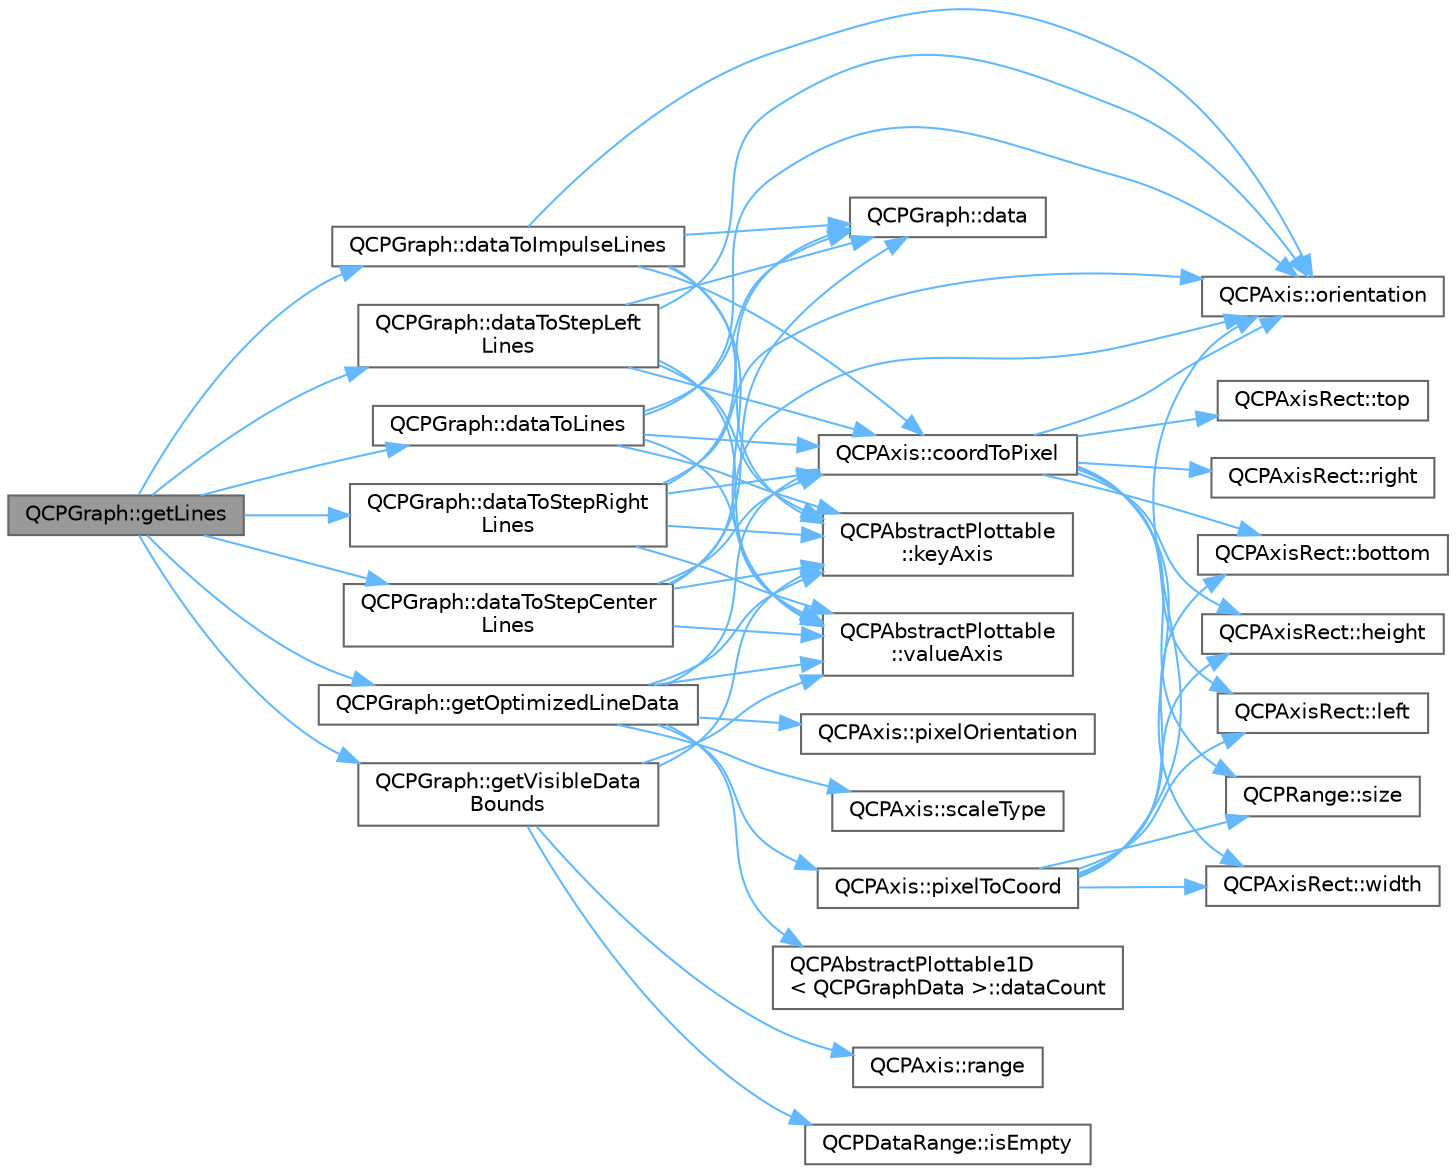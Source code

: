 digraph "QCPGraph::getLines"
{
 // LATEX_PDF_SIZE
  bgcolor="transparent";
  edge [fontname=Helvetica,fontsize=10,labelfontname=Helvetica,labelfontsize=10];
  node [fontname=Helvetica,fontsize=10,shape=box,height=0.2,width=0.4];
  rankdir="LR";
  Node1 [label="QCPGraph::getLines",height=0.2,width=0.4,color="gray40", fillcolor="grey60", style="filled", fontcolor="black",tooltip=" "];
  Node1 -> Node2 [color="steelblue1",style="solid"];
  Node2 [label="QCPGraph::dataToImpulseLines",height=0.2,width=0.4,color="grey40", fillcolor="white", style="filled",URL="$class_q_c_p_graph.html#a2a958a5c6a6e1e4a03556be88b6fe37e",tooltip=" "];
  Node2 -> Node3 [color="steelblue1",style="solid"];
  Node3 [label="QCPAxis::coordToPixel",height=0.2,width=0.4,color="grey40", fillcolor="white", style="filled",URL="$class_q_c_p_axis.html#af15d1b3a7f7e9b53d759d3ccff1fe4b4",tooltip=" "];
  Node3 -> Node4 [color="steelblue1",style="solid"];
  Node4 [label="QCPAxisRect::bottom",height=0.2,width=0.4,color="grey40", fillcolor="white", style="filled",URL="$class_q_c_p_axis_rect.html#acefdf1abaa8a8ab681e906cc2be9581e",tooltip=" "];
  Node3 -> Node5 [color="steelblue1",style="solid"];
  Node5 [label="QCPAxisRect::height",height=0.2,width=0.4,color="grey40", fillcolor="white", style="filled",URL="$class_q_c_p_axis_rect.html#acc4377809e79d9a089ab790f39429b0d",tooltip=" "];
  Node3 -> Node6 [color="steelblue1",style="solid"];
  Node6 [label="QCPAxisRect::left",height=0.2,width=0.4,color="grey40", fillcolor="white", style="filled",URL="$class_q_c_p_axis_rect.html#afb4a3de02046b20b9310bdb8fca781c3",tooltip=" "];
  Node3 -> Node7 [color="steelblue1",style="solid"];
  Node7 [label="QCPAxis::orientation",height=0.2,width=0.4,color="grey40", fillcolor="white", style="filled",URL="$class_q_c_p_axis.html#ab988ef4538e2655bb77bd138189cd42e",tooltip=" "];
  Node3 -> Node8 [color="steelblue1",style="solid"];
  Node8 [label="QCPAxisRect::right",height=0.2,width=0.4,color="grey40", fillcolor="white", style="filled",URL="$class_q_c_p_axis_rect.html#a3f819d4a1b2193723d1fdafc573eea10",tooltip=" "];
  Node3 -> Node9 [color="steelblue1",style="solid"];
  Node9 [label="QCPRange::size",height=0.2,width=0.4,color="grey40", fillcolor="white", style="filled",URL="$class_q_c_p_range.html#a62326e7cc4316b96df6a60813230e63f",tooltip=" "];
  Node3 -> Node10 [color="steelblue1",style="solid"];
  Node10 [label="QCPAxisRect::top",height=0.2,width=0.4,color="grey40", fillcolor="white", style="filled",URL="$class_q_c_p_axis_rect.html#a45dbad181cbb9f09d068dbb76c817c95",tooltip=" "];
  Node3 -> Node11 [color="steelblue1",style="solid"];
  Node11 [label="QCPAxisRect::width",height=0.2,width=0.4,color="grey40", fillcolor="white", style="filled",URL="$class_q_c_p_axis_rect.html#a204645398a4f9d0b0189385c7c2cfb91",tooltip=" "];
  Node2 -> Node12 [color="steelblue1",style="solid"];
  Node12 [label="QCPGraph::data",height=0.2,width=0.4,color="grey40", fillcolor="white", style="filled",URL="$class_q_c_p_graph.html#a141aa31a1f19bbd0ce60f55eaeb9ea60",tooltip=" "];
  Node2 -> Node13 [color="steelblue1",style="solid"];
  Node13 [label="QCPAbstractPlottable\l::keyAxis",height=0.2,width=0.4,color="grey40", fillcolor="white", style="filled",URL="$class_q_c_p_abstract_plottable.html#aa6f25b97ee99988fe352f17cb9ed962b",tooltip=" "];
  Node2 -> Node7 [color="steelblue1",style="solid"];
  Node2 -> Node14 [color="steelblue1",style="solid"];
  Node14 [label="QCPAbstractPlottable\l::valueAxis",height=0.2,width=0.4,color="grey40", fillcolor="white", style="filled",URL="$class_q_c_p_abstract_plottable.html#a842b3831660d3e33b73863fd133889dd",tooltip=" "];
  Node1 -> Node15 [color="steelblue1",style="solid"];
  Node15 [label="QCPGraph::dataToLines",height=0.2,width=0.4,color="grey40", fillcolor="white", style="filled",URL="$class_q_c_p_graph.html#a0085ee728fdd72a827c1e6ced4476363",tooltip=" "];
  Node15 -> Node3 [color="steelblue1",style="solid"];
  Node15 -> Node12 [color="steelblue1",style="solid"];
  Node15 -> Node13 [color="steelblue1",style="solid"];
  Node15 -> Node7 [color="steelblue1",style="solid"];
  Node15 -> Node14 [color="steelblue1",style="solid"];
  Node1 -> Node16 [color="steelblue1",style="solid"];
  Node16 [label="QCPGraph::dataToStepCenter\lLines",height=0.2,width=0.4,color="grey40", fillcolor="white", style="filled",URL="$class_q_c_p_graph.html#a238116f1898c49cb8209d61707b5b367",tooltip=" "];
  Node16 -> Node3 [color="steelblue1",style="solid"];
  Node16 -> Node12 [color="steelblue1",style="solid"];
  Node16 -> Node13 [color="steelblue1",style="solid"];
  Node16 -> Node7 [color="steelblue1",style="solid"];
  Node16 -> Node14 [color="steelblue1",style="solid"];
  Node1 -> Node17 [color="steelblue1",style="solid"];
  Node17 [label="QCPGraph::dataToStepLeft\lLines",height=0.2,width=0.4,color="grey40", fillcolor="white", style="filled",URL="$class_q_c_p_graph.html#a1f3e9e41fc67538c4940c74665840474",tooltip=" "];
  Node17 -> Node3 [color="steelblue1",style="solid"];
  Node17 -> Node12 [color="steelblue1",style="solid"];
  Node17 -> Node13 [color="steelblue1",style="solid"];
  Node17 -> Node7 [color="steelblue1",style="solid"];
  Node17 -> Node14 [color="steelblue1",style="solid"];
  Node1 -> Node18 [color="steelblue1",style="solid"];
  Node18 [label="QCPGraph::dataToStepRight\lLines",height=0.2,width=0.4,color="grey40", fillcolor="white", style="filled",URL="$class_q_c_p_graph.html#ab1fb6cb91d24a854f85bf54200f6d101",tooltip=" "];
  Node18 -> Node3 [color="steelblue1",style="solid"];
  Node18 -> Node12 [color="steelblue1",style="solid"];
  Node18 -> Node13 [color="steelblue1",style="solid"];
  Node18 -> Node7 [color="steelblue1",style="solid"];
  Node18 -> Node14 [color="steelblue1",style="solid"];
  Node1 -> Node19 [color="steelblue1",style="solid"];
  Node19 [label="QCPGraph::getOptimizedLineData",height=0.2,width=0.4,color="grey40", fillcolor="white", style="filled",URL="$class_q_c_p_graph.html#a1fed1c9d627d9d3b49a6206cc2e60fe1",tooltip=" "];
  Node19 -> Node3 [color="steelblue1",style="solid"];
  Node19 -> Node20 [color="steelblue1",style="solid"];
  Node20 [label="QCPAbstractPlottable1D\l\< QCPGraphData \>::dataCount",height=0.2,width=0.4,color="grey40", fillcolor="white", style="filled",URL="$class_q_c_p_abstract_plottable1_d.html#ab5dd99e4f1621e7dbd63438e0b02984e",tooltip=" "];
  Node19 -> Node13 [color="steelblue1",style="solid"];
  Node19 -> Node21 [color="steelblue1",style="solid"];
  Node21 [label="QCPAxis::pixelOrientation",height=0.2,width=0.4,color="grey40", fillcolor="white", style="filled",URL="$class_q_c_p_axis.html#a45c45bed7e5666683b8d56afa66fa51f",tooltip=" "];
  Node19 -> Node22 [color="steelblue1",style="solid"];
  Node22 [label="QCPAxis::pixelToCoord",height=0.2,width=0.4,color="grey40", fillcolor="white", style="filled",URL="$class_q_c_p_axis.html#a536ef8f624cac59b6b6fdcb495723c57",tooltip=" "];
  Node22 -> Node4 [color="steelblue1",style="solid"];
  Node22 -> Node5 [color="steelblue1",style="solid"];
  Node22 -> Node6 [color="steelblue1",style="solid"];
  Node22 -> Node7 [color="steelblue1",style="solid"];
  Node22 -> Node9 [color="steelblue1",style="solid"];
  Node22 -> Node11 [color="steelblue1",style="solid"];
  Node19 -> Node23 [color="steelblue1",style="solid"];
  Node23 [label="QCPAxis::scaleType",height=0.2,width=0.4,color="grey40", fillcolor="white", style="filled",URL="$class_q_c_p_axis.html#ad23e9ad97b44e9aeaf4fab8904280098",tooltip=" "];
  Node19 -> Node14 [color="steelblue1",style="solid"];
  Node1 -> Node24 [color="steelblue1",style="solid"];
  Node24 [label="QCPGraph::getVisibleData\lBounds",height=0.2,width=0.4,color="grey40", fillcolor="white", style="filled",URL="$class_q_c_p_graph.html#a8599447a7f8cbbdcf0b94edcc11df560",tooltip=" "];
  Node24 -> Node25 [color="steelblue1",style="solid"];
  Node25 [label="QCPDataRange::isEmpty",height=0.2,width=0.4,color="grey40", fillcolor="white", style="filled",URL="$class_q_c_p_data_range.html#ac32e53fc05d6cd2eac96b96a7265d3b8",tooltip=" "];
  Node24 -> Node13 [color="steelblue1",style="solid"];
  Node24 -> Node26 [color="steelblue1",style="solid"];
  Node26 [label="QCPAxis::range",height=0.2,width=0.4,color="grey40", fillcolor="white", style="filled",URL="$class_q_c_p_axis.html#ac4058855a81f1a883cf2e754f6a6acb1",tooltip=" "];
  Node24 -> Node14 [color="steelblue1",style="solid"];
}
